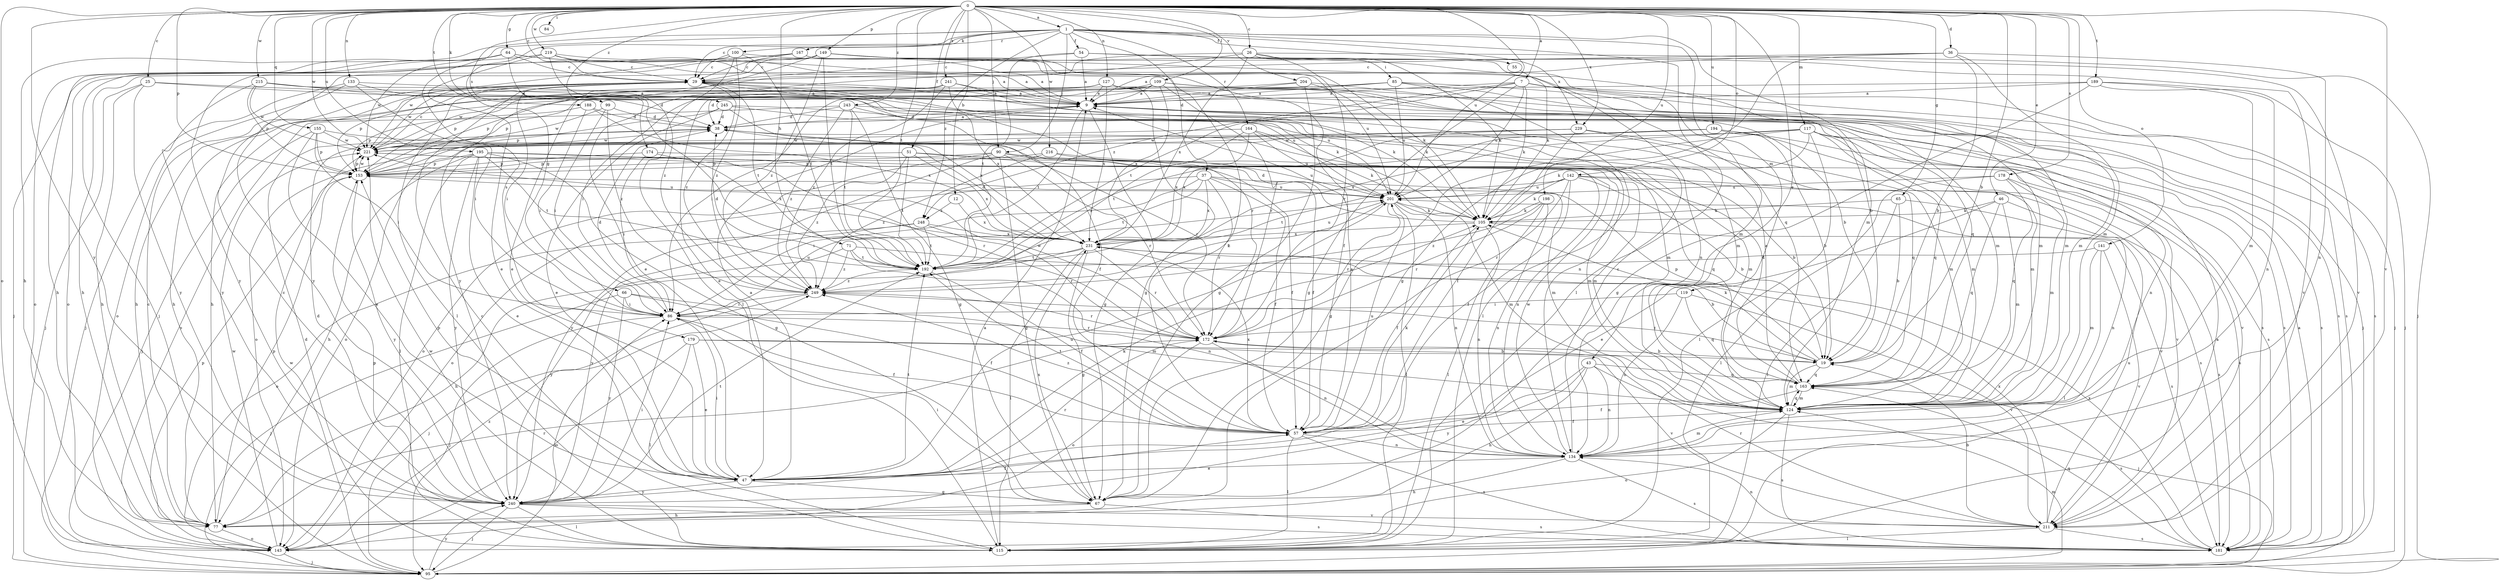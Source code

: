 strict digraph  {
0;
1;
7;
9;
12;
19;
25;
26;
29;
36;
37;
38;
43;
46;
47;
51;
54;
55;
57;
64;
65;
66;
67;
71;
77;
84;
85;
86;
90;
95;
99;
100;
105;
109;
115;
117;
119;
124;
127;
133;
134;
141;
142;
143;
149;
153;
155;
163;
164;
167;
172;
174;
178;
179;
181;
188;
189;
192;
194;
195;
198;
201;
204;
211;
215;
216;
219;
221;
229;
231;
240;
241;
243;
245;
248;
249;
0 -> 1  [label=a];
0 -> 7  [label=a];
0 -> 12  [label=b];
0 -> 19  [label=b];
0 -> 25  [label=c];
0 -> 26  [label=c];
0 -> 29  [label=c];
0 -> 36  [label=d];
0 -> 43  [label=e];
0 -> 46  [label=e];
0 -> 51  [label=f];
0 -> 64  [label=g];
0 -> 65  [label=g];
0 -> 71  [label=h];
0 -> 84  [label=i];
0 -> 90  [label=j];
0 -> 99  [label=k];
0 -> 109  [label=l];
0 -> 117  [label=m];
0 -> 127  [label=n];
0 -> 133  [label=n];
0 -> 141  [label=o];
0 -> 142  [label=o];
0 -> 143  [label=o];
0 -> 149  [label=p];
0 -> 153  [label=p];
0 -> 155  [label=q];
0 -> 174  [label=s];
0 -> 178  [label=s];
0 -> 188  [label=t];
0 -> 189  [label=t];
0 -> 192  [label=t];
0 -> 194  [label=u];
0 -> 195  [label=u];
0 -> 198  [label=u];
0 -> 201  [label=u];
0 -> 204  [label=v];
0 -> 211  [label=v];
0 -> 215  [label=w];
0 -> 216  [label=w];
0 -> 219  [label=w];
0 -> 221  [label=w];
0 -> 229  [label=x];
0 -> 240  [label=y];
0 -> 241  [label=z];
0 -> 243  [label=z];
0 -> 245  [label=z];
1 -> 29  [label=c];
1 -> 37  [label=d];
1 -> 54  [label=f];
1 -> 55  [label=f];
1 -> 66  [label=g];
1 -> 77  [label=h];
1 -> 90  [label=j];
1 -> 100  [label=k];
1 -> 115  [label=l];
1 -> 119  [label=m];
1 -> 124  [label=m];
1 -> 164  [label=r];
1 -> 167  [label=r];
1 -> 179  [label=s];
1 -> 229  [label=x];
1 -> 248  [label=z];
7 -> 9  [label=a];
7 -> 67  [label=g];
7 -> 95  [label=j];
7 -> 105  [label=k];
7 -> 124  [label=m];
7 -> 181  [label=s];
7 -> 192  [label=t];
7 -> 201  [label=u];
7 -> 248  [label=z];
9 -> 38  [label=d];
9 -> 67  [label=g];
9 -> 181  [label=s];
9 -> 192  [label=t];
12 -> 231  [label=x];
12 -> 248  [label=z];
19 -> 105  [label=k];
19 -> 124  [label=m];
19 -> 153  [label=p];
19 -> 163  [label=q];
19 -> 249  [label=z];
25 -> 9  [label=a];
25 -> 77  [label=h];
25 -> 95  [label=j];
25 -> 201  [label=u];
25 -> 240  [label=y];
26 -> 47  [label=e];
26 -> 85  [label=i];
26 -> 95  [label=j];
26 -> 105  [label=k];
26 -> 172  [label=r];
26 -> 231  [label=x];
26 -> 240  [label=y];
29 -> 9  [label=a];
29 -> 86  [label=i];
29 -> 115  [label=l];
29 -> 124  [label=m];
29 -> 192  [label=t];
29 -> 201  [label=u];
29 -> 221  [label=w];
29 -> 231  [label=x];
29 -> 249  [label=z];
36 -> 9  [label=a];
36 -> 19  [label=b];
36 -> 29  [label=c];
36 -> 67  [label=g];
36 -> 124  [label=m];
36 -> 134  [label=n];
37 -> 57  [label=f];
37 -> 86  [label=i];
37 -> 124  [label=m];
37 -> 143  [label=o];
37 -> 172  [label=r];
37 -> 192  [label=t];
37 -> 201  [label=u];
37 -> 231  [label=x];
38 -> 9  [label=a];
38 -> 221  [label=w];
43 -> 47  [label=e];
43 -> 77  [label=h];
43 -> 95  [label=j];
43 -> 134  [label=n];
43 -> 163  [label=q];
43 -> 240  [label=y];
46 -> 47  [label=e];
46 -> 105  [label=k];
46 -> 124  [label=m];
46 -> 134  [label=n];
46 -> 163  [label=q];
47 -> 9  [label=a];
47 -> 67  [label=g];
47 -> 86  [label=i];
47 -> 105  [label=k];
47 -> 153  [label=p];
47 -> 172  [label=r];
47 -> 192  [label=t];
47 -> 201  [label=u];
47 -> 240  [label=y];
51 -> 57  [label=f];
51 -> 134  [label=n];
51 -> 153  [label=p];
51 -> 192  [label=t];
51 -> 231  [label=x];
51 -> 249  [label=z];
54 -> 9  [label=a];
54 -> 19  [label=b];
54 -> 29  [label=c];
54 -> 192  [label=t];
54 -> 211  [label=v];
55 -> 105  [label=k];
57 -> 9  [label=a];
57 -> 105  [label=k];
57 -> 115  [label=l];
57 -> 134  [label=n];
57 -> 181  [label=s];
57 -> 192  [label=t];
57 -> 201  [label=u];
57 -> 231  [label=x];
57 -> 249  [label=z];
64 -> 9  [label=a];
64 -> 29  [label=c];
64 -> 77  [label=h];
64 -> 143  [label=o];
64 -> 163  [label=q];
64 -> 192  [label=t];
64 -> 221  [label=w];
65 -> 19  [label=b];
65 -> 105  [label=k];
65 -> 115  [label=l];
65 -> 181  [label=s];
66 -> 57  [label=f];
66 -> 86  [label=i];
66 -> 95  [label=j];
66 -> 124  [label=m];
66 -> 240  [label=y];
67 -> 77  [label=h];
67 -> 86  [label=i];
67 -> 181  [label=s];
67 -> 231  [label=x];
71 -> 19  [label=b];
71 -> 134  [label=n];
71 -> 192  [label=t];
71 -> 240  [label=y];
71 -> 249  [label=z];
77 -> 29  [label=c];
77 -> 143  [label=o];
77 -> 153  [label=p];
77 -> 172  [label=r];
85 -> 9  [label=a];
85 -> 77  [label=h];
85 -> 86  [label=i];
85 -> 115  [label=l];
85 -> 124  [label=m];
85 -> 181  [label=s];
85 -> 201  [label=u];
86 -> 38  [label=d];
86 -> 57  [label=f];
86 -> 95  [label=j];
86 -> 172  [label=r];
86 -> 201  [label=u];
90 -> 57  [label=f];
90 -> 67  [label=g];
90 -> 124  [label=m];
90 -> 143  [label=o];
90 -> 153  [label=p];
90 -> 172  [label=r];
90 -> 240  [label=y];
95 -> 9  [label=a];
95 -> 86  [label=i];
95 -> 124  [label=m];
95 -> 221  [label=w];
95 -> 240  [label=y];
99 -> 38  [label=d];
99 -> 86  [label=i];
99 -> 221  [label=w];
99 -> 249  [label=z];
100 -> 9  [label=a];
100 -> 29  [label=c];
100 -> 115  [label=l];
100 -> 192  [label=t];
100 -> 221  [label=w];
100 -> 240  [label=y];
100 -> 249  [label=z];
105 -> 38  [label=d];
105 -> 57  [label=f];
105 -> 134  [label=n];
105 -> 181  [label=s];
105 -> 231  [label=x];
109 -> 9  [label=a];
109 -> 19  [label=b];
109 -> 38  [label=d];
109 -> 47  [label=e];
109 -> 86  [label=i];
109 -> 95  [label=j];
109 -> 172  [label=r];
109 -> 181  [label=s];
109 -> 231  [label=x];
115 -> 9  [label=a];
115 -> 29  [label=c];
115 -> 38  [label=d];
115 -> 153  [label=p];
115 -> 221  [label=w];
117 -> 67  [label=g];
117 -> 105  [label=k];
117 -> 115  [label=l];
117 -> 124  [label=m];
117 -> 134  [label=n];
117 -> 163  [label=q];
117 -> 211  [label=v];
117 -> 221  [label=w];
117 -> 231  [label=x];
119 -> 86  [label=i];
119 -> 134  [label=n];
119 -> 163  [label=q];
119 -> 211  [label=v];
124 -> 57  [label=f];
124 -> 143  [label=o];
124 -> 163  [label=q];
124 -> 181  [label=s];
127 -> 9  [label=a];
127 -> 67  [label=g];
127 -> 77  [label=h];
127 -> 124  [label=m];
127 -> 153  [label=p];
127 -> 163  [label=q];
127 -> 221  [label=w];
127 -> 231  [label=x];
133 -> 9  [label=a];
133 -> 86  [label=i];
133 -> 95  [label=j];
133 -> 105  [label=k];
133 -> 143  [label=o];
134 -> 29  [label=c];
134 -> 47  [label=e];
134 -> 77  [label=h];
134 -> 124  [label=m];
134 -> 181  [label=s];
134 -> 221  [label=w];
141 -> 115  [label=l];
141 -> 124  [label=m];
141 -> 192  [label=t];
141 -> 211  [label=v];
142 -> 19  [label=b];
142 -> 57  [label=f];
142 -> 105  [label=k];
142 -> 172  [label=r];
142 -> 181  [label=s];
142 -> 192  [label=t];
142 -> 201  [label=u];
142 -> 211  [label=v];
143 -> 95  [label=j];
143 -> 153  [label=p];
143 -> 221  [label=w];
143 -> 249  [label=z];
149 -> 29  [label=c];
149 -> 47  [label=e];
149 -> 77  [label=h];
149 -> 105  [label=k];
149 -> 124  [label=m];
149 -> 134  [label=n];
149 -> 143  [label=o];
149 -> 192  [label=t];
149 -> 211  [label=v];
149 -> 249  [label=z];
153 -> 201  [label=u];
153 -> 221  [label=w];
153 -> 240  [label=y];
155 -> 47  [label=e];
155 -> 86  [label=i];
155 -> 95  [label=j];
155 -> 153  [label=p];
155 -> 172  [label=r];
155 -> 221  [label=w];
163 -> 9  [label=a];
163 -> 38  [label=d];
163 -> 57  [label=f];
163 -> 124  [label=m];
163 -> 181  [label=s];
164 -> 105  [label=k];
164 -> 124  [label=m];
164 -> 201  [label=u];
164 -> 221  [label=w];
164 -> 231  [label=x];
164 -> 249  [label=z];
167 -> 29  [label=c];
167 -> 57  [label=f];
167 -> 95  [label=j];
167 -> 201  [label=u];
167 -> 240  [label=y];
172 -> 19  [label=b];
172 -> 134  [label=n];
172 -> 143  [label=o];
172 -> 221  [label=w];
174 -> 86  [label=i];
174 -> 153  [label=p];
174 -> 211  [label=v];
174 -> 231  [label=x];
178 -> 115  [label=l];
178 -> 124  [label=m];
178 -> 163  [label=q];
178 -> 181  [label=s];
178 -> 201  [label=u];
179 -> 19  [label=b];
179 -> 47  [label=e];
179 -> 115  [label=l];
179 -> 143  [label=o];
179 -> 211  [label=v];
181 -> 9  [label=a];
181 -> 163  [label=q];
181 -> 231  [label=x];
188 -> 38  [label=d];
188 -> 86  [label=i];
188 -> 153  [label=p];
188 -> 231  [label=x];
189 -> 9  [label=a];
189 -> 67  [label=g];
189 -> 95  [label=j];
189 -> 124  [label=m];
189 -> 134  [label=n];
189 -> 153  [label=p];
192 -> 38  [label=d];
192 -> 57  [label=f];
192 -> 249  [label=z];
194 -> 19  [label=b];
194 -> 124  [label=m];
194 -> 143  [label=o];
194 -> 181  [label=s];
194 -> 192  [label=t];
194 -> 221  [label=w];
195 -> 19  [label=b];
195 -> 47  [label=e];
195 -> 67  [label=g];
195 -> 77  [label=h];
195 -> 115  [label=l];
195 -> 153  [label=p];
195 -> 172  [label=r];
195 -> 192  [label=t];
195 -> 240  [label=y];
198 -> 105  [label=k];
198 -> 115  [label=l];
198 -> 134  [label=n];
198 -> 172  [label=r];
198 -> 249  [label=z];
201 -> 105  [label=k];
201 -> 115  [label=l];
201 -> 124  [label=m];
201 -> 134  [label=n];
201 -> 172  [label=r];
201 -> 249  [label=z];
204 -> 9  [label=a];
204 -> 67  [label=g];
204 -> 105  [label=k];
204 -> 124  [label=m];
204 -> 153  [label=p];
211 -> 19  [label=b];
211 -> 115  [label=l];
211 -> 134  [label=n];
211 -> 172  [label=r];
211 -> 181  [label=s];
211 -> 201  [label=u];
211 -> 231  [label=x];
215 -> 9  [label=a];
215 -> 38  [label=d];
215 -> 134  [label=n];
215 -> 153  [label=p];
215 -> 221  [label=w];
215 -> 240  [label=y];
216 -> 153  [label=p];
216 -> 163  [label=q];
216 -> 201  [label=u];
216 -> 249  [label=z];
219 -> 9  [label=a];
219 -> 29  [label=c];
219 -> 47  [label=e];
219 -> 57  [label=f];
219 -> 95  [label=j];
219 -> 249  [label=z];
221 -> 29  [label=c];
221 -> 124  [label=m];
221 -> 153  [label=p];
229 -> 57  [label=f];
229 -> 124  [label=m];
229 -> 143  [label=o];
229 -> 163  [label=q];
229 -> 221  [label=w];
229 -> 231  [label=x];
231 -> 38  [label=d];
231 -> 67  [label=g];
231 -> 77  [label=h];
231 -> 115  [label=l];
231 -> 172  [label=r];
231 -> 192  [label=t];
231 -> 201  [label=u];
240 -> 29  [label=c];
240 -> 38  [label=d];
240 -> 57  [label=f];
240 -> 86  [label=i];
240 -> 95  [label=j];
240 -> 115  [label=l];
240 -> 181  [label=s];
240 -> 192  [label=t];
240 -> 211  [label=v];
241 -> 9  [label=a];
241 -> 77  [label=h];
241 -> 105  [label=k];
241 -> 153  [label=p];
241 -> 172  [label=r];
241 -> 249  [label=z];
243 -> 38  [label=d];
243 -> 67  [label=g];
243 -> 124  [label=m];
243 -> 143  [label=o];
243 -> 181  [label=s];
243 -> 192  [label=t];
243 -> 249  [label=z];
245 -> 38  [label=d];
245 -> 47  [label=e];
245 -> 57  [label=f];
245 -> 153  [label=p];
245 -> 181  [label=s];
245 -> 231  [label=x];
248 -> 143  [label=o];
248 -> 172  [label=r];
248 -> 192  [label=t];
248 -> 231  [label=x];
248 -> 240  [label=y];
249 -> 86  [label=i];
249 -> 95  [label=j];
249 -> 172  [label=r];
}
